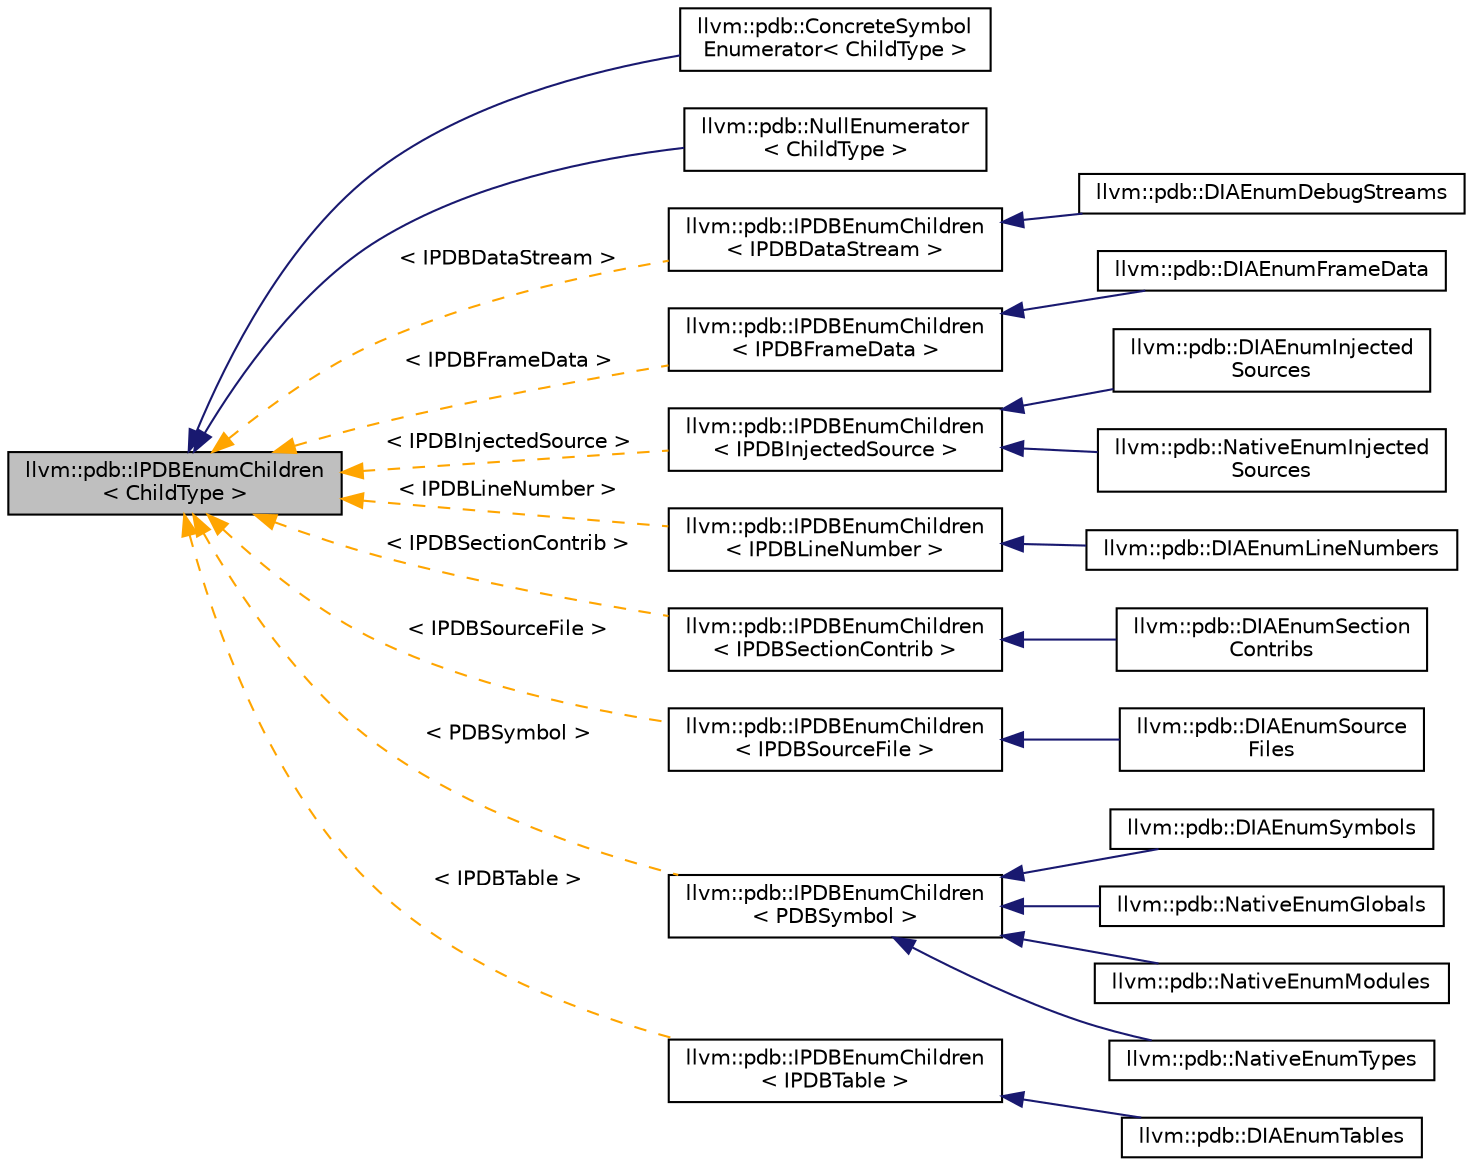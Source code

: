 digraph "llvm::pdb::IPDBEnumChildren&lt; ChildType &gt;"
{
 // LATEX_PDF_SIZE
  bgcolor="transparent";
  edge [fontname="Helvetica",fontsize="10",labelfontname="Helvetica",labelfontsize="10"];
  node [fontname="Helvetica",fontsize="10",shape="box"];
  rankdir="LR";
  Node1 [label="llvm::pdb::IPDBEnumChildren\l\< ChildType \>",height=0.2,width=0.4,color="black", fillcolor="grey75", style="filled", fontcolor="black",tooltip=" "];
  Node1 -> Node2 [dir="back",color="midnightblue",fontsize="10",style="solid",fontname="Helvetica"];
  Node2 [label="llvm::pdb::ConcreteSymbol\lEnumerator\< ChildType \>",height=0.2,width=0.4,color="black",URL="$classllvm_1_1pdb_1_1ConcreteSymbolEnumerator.html",tooltip=" "];
  Node1 -> Node3 [dir="back",color="midnightblue",fontsize="10",style="solid",fontname="Helvetica"];
  Node3 [label="llvm::pdb::NullEnumerator\l\< ChildType \>",height=0.2,width=0.4,color="black",URL="$classllvm_1_1pdb_1_1NullEnumerator.html",tooltip=" "];
  Node1 -> Node4 [dir="back",color="orange",fontsize="10",style="dashed",label=" \< IPDBDataStream \>" ,fontname="Helvetica"];
  Node4 [label="llvm::pdb::IPDBEnumChildren\l\< IPDBDataStream \>",height=0.2,width=0.4,color="black",URL="$classllvm_1_1pdb_1_1IPDBEnumChildren.html",tooltip=" "];
  Node4 -> Node5 [dir="back",color="midnightblue",fontsize="10",style="solid",fontname="Helvetica"];
  Node5 [label="llvm::pdb::DIAEnumDebugStreams",height=0.2,width=0.4,color="black",URL="$classllvm_1_1pdb_1_1DIAEnumDebugStreams.html",tooltip=" "];
  Node1 -> Node6 [dir="back",color="orange",fontsize="10",style="dashed",label=" \< IPDBFrameData \>" ,fontname="Helvetica"];
  Node6 [label="llvm::pdb::IPDBEnumChildren\l\< IPDBFrameData \>",height=0.2,width=0.4,color="black",URL="$classllvm_1_1pdb_1_1IPDBEnumChildren.html",tooltip=" "];
  Node6 -> Node7 [dir="back",color="midnightblue",fontsize="10",style="solid",fontname="Helvetica"];
  Node7 [label="llvm::pdb::DIAEnumFrameData",height=0.2,width=0.4,color="black",URL="$classllvm_1_1pdb_1_1DIAEnumFrameData.html",tooltip=" "];
  Node1 -> Node8 [dir="back",color="orange",fontsize="10",style="dashed",label=" \< IPDBInjectedSource \>" ,fontname="Helvetica"];
  Node8 [label="llvm::pdb::IPDBEnumChildren\l\< IPDBInjectedSource \>",height=0.2,width=0.4,color="black",URL="$classllvm_1_1pdb_1_1IPDBEnumChildren.html",tooltip=" "];
  Node8 -> Node9 [dir="back",color="midnightblue",fontsize="10",style="solid",fontname="Helvetica"];
  Node9 [label="llvm::pdb::DIAEnumInjected\lSources",height=0.2,width=0.4,color="black",URL="$classllvm_1_1pdb_1_1DIAEnumInjectedSources.html",tooltip=" "];
  Node8 -> Node10 [dir="back",color="midnightblue",fontsize="10",style="solid",fontname="Helvetica"];
  Node10 [label="llvm::pdb::NativeEnumInjected\lSources",height=0.2,width=0.4,color="black",URL="$classllvm_1_1pdb_1_1NativeEnumInjectedSources.html",tooltip=" "];
  Node1 -> Node11 [dir="back",color="orange",fontsize="10",style="dashed",label=" \< IPDBLineNumber \>" ,fontname="Helvetica"];
  Node11 [label="llvm::pdb::IPDBEnumChildren\l\< IPDBLineNumber \>",height=0.2,width=0.4,color="black",URL="$classllvm_1_1pdb_1_1IPDBEnumChildren.html",tooltip=" "];
  Node11 -> Node12 [dir="back",color="midnightblue",fontsize="10",style="solid",fontname="Helvetica"];
  Node12 [label="llvm::pdb::DIAEnumLineNumbers",height=0.2,width=0.4,color="black",URL="$classllvm_1_1pdb_1_1DIAEnumLineNumbers.html",tooltip=" "];
  Node1 -> Node13 [dir="back",color="orange",fontsize="10",style="dashed",label=" \< IPDBSectionContrib \>" ,fontname="Helvetica"];
  Node13 [label="llvm::pdb::IPDBEnumChildren\l\< IPDBSectionContrib \>",height=0.2,width=0.4,color="black",URL="$classllvm_1_1pdb_1_1IPDBEnumChildren.html",tooltip=" "];
  Node13 -> Node14 [dir="back",color="midnightblue",fontsize="10",style="solid",fontname="Helvetica"];
  Node14 [label="llvm::pdb::DIAEnumSection\lContribs",height=0.2,width=0.4,color="black",URL="$classllvm_1_1pdb_1_1DIAEnumSectionContribs.html",tooltip=" "];
  Node1 -> Node15 [dir="back",color="orange",fontsize="10",style="dashed",label=" \< IPDBSourceFile \>" ,fontname="Helvetica"];
  Node15 [label="llvm::pdb::IPDBEnumChildren\l\< IPDBSourceFile \>",height=0.2,width=0.4,color="black",URL="$classllvm_1_1pdb_1_1IPDBEnumChildren.html",tooltip=" "];
  Node15 -> Node16 [dir="back",color="midnightblue",fontsize="10",style="solid",fontname="Helvetica"];
  Node16 [label="llvm::pdb::DIAEnumSource\lFiles",height=0.2,width=0.4,color="black",URL="$classllvm_1_1pdb_1_1DIAEnumSourceFiles.html",tooltip=" "];
  Node1 -> Node17 [dir="back",color="orange",fontsize="10",style="dashed",label=" \< PDBSymbol \>" ,fontname="Helvetica"];
  Node17 [label="llvm::pdb::IPDBEnumChildren\l\< PDBSymbol \>",height=0.2,width=0.4,color="black",URL="$classllvm_1_1pdb_1_1IPDBEnumChildren.html",tooltip=" "];
  Node17 -> Node18 [dir="back",color="midnightblue",fontsize="10",style="solid",fontname="Helvetica"];
  Node18 [label="llvm::pdb::DIAEnumSymbols",height=0.2,width=0.4,color="black",URL="$classllvm_1_1pdb_1_1DIAEnumSymbols.html",tooltip=" "];
  Node17 -> Node19 [dir="back",color="midnightblue",fontsize="10",style="solid",fontname="Helvetica"];
  Node19 [label="llvm::pdb::NativeEnumGlobals",height=0.2,width=0.4,color="black",URL="$classllvm_1_1pdb_1_1NativeEnumGlobals.html",tooltip=" "];
  Node17 -> Node20 [dir="back",color="midnightblue",fontsize="10",style="solid",fontname="Helvetica"];
  Node20 [label="llvm::pdb::NativeEnumModules",height=0.2,width=0.4,color="black",URL="$classllvm_1_1pdb_1_1NativeEnumModules.html",tooltip=" "];
  Node17 -> Node21 [dir="back",color="midnightblue",fontsize="10",style="solid",fontname="Helvetica"];
  Node21 [label="llvm::pdb::NativeEnumTypes",height=0.2,width=0.4,color="black",URL="$classllvm_1_1pdb_1_1NativeEnumTypes.html",tooltip=" "];
  Node1 -> Node22 [dir="back",color="orange",fontsize="10",style="dashed",label=" \< IPDBTable \>" ,fontname="Helvetica"];
  Node22 [label="llvm::pdb::IPDBEnumChildren\l\< IPDBTable \>",height=0.2,width=0.4,color="black",URL="$classllvm_1_1pdb_1_1IPDBEnumChildren.html",tooltip=" "];
  Node22 -> Node23 [dir="back",color="midnightblue",fontsize="10",style="solid",fontname="Helvetica"];
  Node23 [label="llvm::pdb::DIAEnumTables",height=0.2,width=0.4,color="black",URL="$classllvm_1_1pdb_1_1DIAEnumTables.html",tooltip=" "];
}
